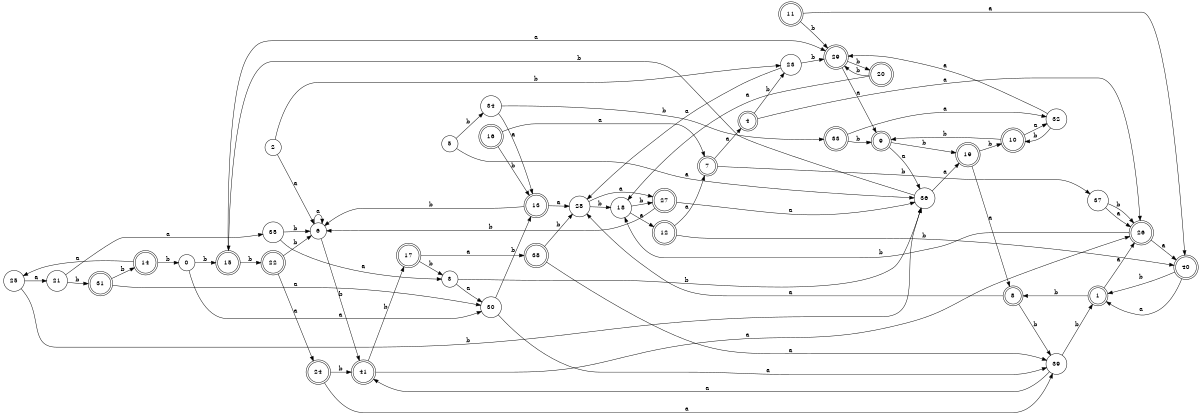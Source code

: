 digraph n34_4 {
__start0 [label="" shape="none"];

rankdir=LR;
size="8,5";

s0 [style="filled", color="black", fillcolor="white" shape="circle", label="0"];
s1 [style="rounded,filled", color="black", fillcolor="white" shape="doublecircle", label="1"];
s2 [style="filled", color="black", fillcolor="white" shape="circle", label="2"];
s3 [style="filled", color="black", fillcolor="white" shape="circle", label="3"];
s4 [style="rounded,filled", color="black", fillcolor="white" shape="doublecircle", label="4"];
s5 [style="filled", color="black", fillcolor="white" shape="circle", label="5"];
s6 [style="filled", color="black", fillcolor="white" shape="circle", label="6"];
s7 [style="rounded,filled", color="black", fillcolor="white" shape="doublecircle", label="7"];
s8 [style="rounded,filled", color="black", fillcolor="white" shape="doublecircle", label="8"];
s9 [style="rounded,filled", color="black", fillcolor="white" shape="doublecircle", label="9"];
s10 [style="rounded,filled", color="black", fillcolor="white" shape="doublecircle", label="10"];
s11 [style="rounded,filled", color="black", fillcolor="white" shape="doublecircle", label="11"];
s12 [style="rounded,filled", color="black", fillcolor="white" shape="doublecircle", label="12"];
s13 [style="rounded,filled", color="black", fillcolor="white" shape="doublecircle", label="13"];
s14 [style="rounded,filled", color="black", fillcolor="white" shape="doublecircle", label="14"];
s15 [style="rounded,filled", color="black", fillcolor="white" shape="doublecircle", label="15"];
s16 [style="rounded,filled", color="black", fillcolor="white" shape="doublecircle", label="16"];
s17 [style="rounded,filled", color="black", fillcolor="white" shape="doublecircle", label="17"];
s18 [style="filled", color="black", fillcolor="white" shape="circle", label="18"];
s19 [style="rounded,filled", color="black", fillcolor="white" shape="doublecircle", label="19"];
s20 [style="rounded,filled", color="black", fillcolor="white" shape="doublecircle", label="20"];
s21 [style="filled", color="black", fillcolor="white" shape="circle", label="21"];
s22 [style="rounded,filled", color="black", fillcolor="white" shape="doublecircle", label="22"];
s23 [style="filled", color="black", fillcolor="white" shape="circle", label="23"];
s24 [style="rounded,filled", color="black", fillcolor="white" shape="doublecircle", label="24"];
s25 [style="filled", color="black", fillcolor="white" shape="circle", label="25"];
s26 [style="rounded,filled", color="black", fillcolor="white" shape="doublecircle", label="26"];
s27 [style="rounded,filled", color="black", fillcolor="white" shape="doublecircle", label="27"];
s28 [style="filled", color="black", fillcolor="white" shape="circle", label="28"];
s29 [style="rounded,filled", color="black", fillcolor="white" shape="doublecircle", label="29"];
s30 [style="filled", color="black", fillcolor="white" shape="circle", label="30"];
s31 [style="rounded,filled", color="black", fillcolor="white" shape="doublecircle", label="31"];
s32 [style="filled", color="black", fillcolor="white" shape="circle", label="32"];
s33 [style="rounded,filled", color="black", fillcolor="white" shape="doublecircle", label="33"];
s34 [style="filled", color="black", fillcolor="white" shape="circle", label="34"];
s35 [style="filled", color="black", fillcolor="white" shape="circle", label="35"];
s36 [style="filled", color="black", fillcolor="white" shape="circle", label="36"];
s37 [style="filled", color="black", fillcolor="white" shape="circle", label="37"];
s38 [style="rounded,filled", color="black", fillcolor="white" shape="doublecircle", label="38"];
s39 [style="filled", color="black", fillcolor="white" shape="circle", label="39"];
s40 [style="rounded,filled", color="black", fillcolor="white" shape="doublecircle", label="40"];
s41 [style="rounded,filled", color="black", fillcolor="white" shape="doublecircle", label="41"];
s0 -> s30 [label="a"];
s0 -> s15 [label="b"];
s1 -> s26 [label="a"];
s1 -> s8 [label="b"];
s2 -> s6 [label="a"];
s2 -> s23 [label="b"];
s3 -> s30 [label="a"];
s3 -> s36 [label="b"];
s4 -> s26 [label="a"];
s4 -> s23 [label="b"];
s5 -> s36 [label="a"];
s5 -> s34 [label="b"];
s6 -> s6 [label="a"];
s6 -> s41 [label="b"];
s7 -> s4 [label="a"];
s7 -> s37 [label="b"];
s8 -> s28 [label="a"];
s8 -> s39 [label="b"];
s9 -> s36 [label="a"];
s9 -> s19 [label="b"];
s10 -> s32 [label="a"];
s10 -> s9 [label="b"];
s11 -> s40 [label="a"];
s11 -> s29 [label="b"];
s12 -> s7 [label="a"];
s12 -> s40 [label="b"];
s13 -> s28 [label="a"];
s13 -> s6 [label="b"];
s14 -> s25 [label="a"];
s14 -> s0 [label="b"];
s15 -> s29 [label="a"];
s15 -> s22 [label="b"];
s16 -> s7 [label="a"];
s16 -> s13 [label="b"];
s17 -> s38 [label="a"];
s17 -> s3 [label="b"];
s18 -> s12 [label="a"];
s18 -> s27 [label="b"];
s19 -> s8 [label="a"];
s19 -> s10 [label="b"];
s20 -> s18 [label="a"];
s20 -> s29 [label="b"];
s21 -> s35 [label="a"];
s21 -> s31 [label="b"];
s22 -> s24 [label="a"];
s22 -> s6 [label="b"];
s23 -> s28 [label="a"];
s23 -> s29 [label="b"];
s24 -> s39 [label="a"];
s24 -> s41 [label="b"];
s25 -> s21 [label="a"];
s25 -> s36 [label="b"];
s26 -> s40 [label="a"];
s26 -> s18 [label="b"];
s27 -> s36 [label="a"];
s27 -> s6 [label="b"];
s28 -> s27 [label="a"];
s28 -> s18 [label="b"];
s29 -> s9 [label="a"];
s29 -> s20 [label="b"];
s30 -> s39 [label="a"];
s30 -> s13 [label="b"];
s31 -> s30 [label="a"];
s31 -> s14 [label="b"];
s32 -> s29 [label="a"];
s32 -> s10 [label="b"];
s33 -> s32 [label="a"];
s33 -> s9 [label="b"];
s34 -> s13 [label="a"];
s34 -> s33 [label="b"];
s35 -> s3 [label="a"];
s35 -> s6 [label="b"];
s36 -> s19 [label="a"];
s36 -> s15 [label="b"];
s37 -> s26 [label="a"];
s37 -> s26 [label="b"];
s38 -> s39 [label="a"];
s38 -> s28 [label="b"];
s39 -> s41 [label="a"];
s39 -> s1 [label="b"];
s40 -> s1 [label="a"];
s40 -> s1 [label="b"];
s41 -> s26 [label="a"];
s41 -> s17 [label="b"];

}